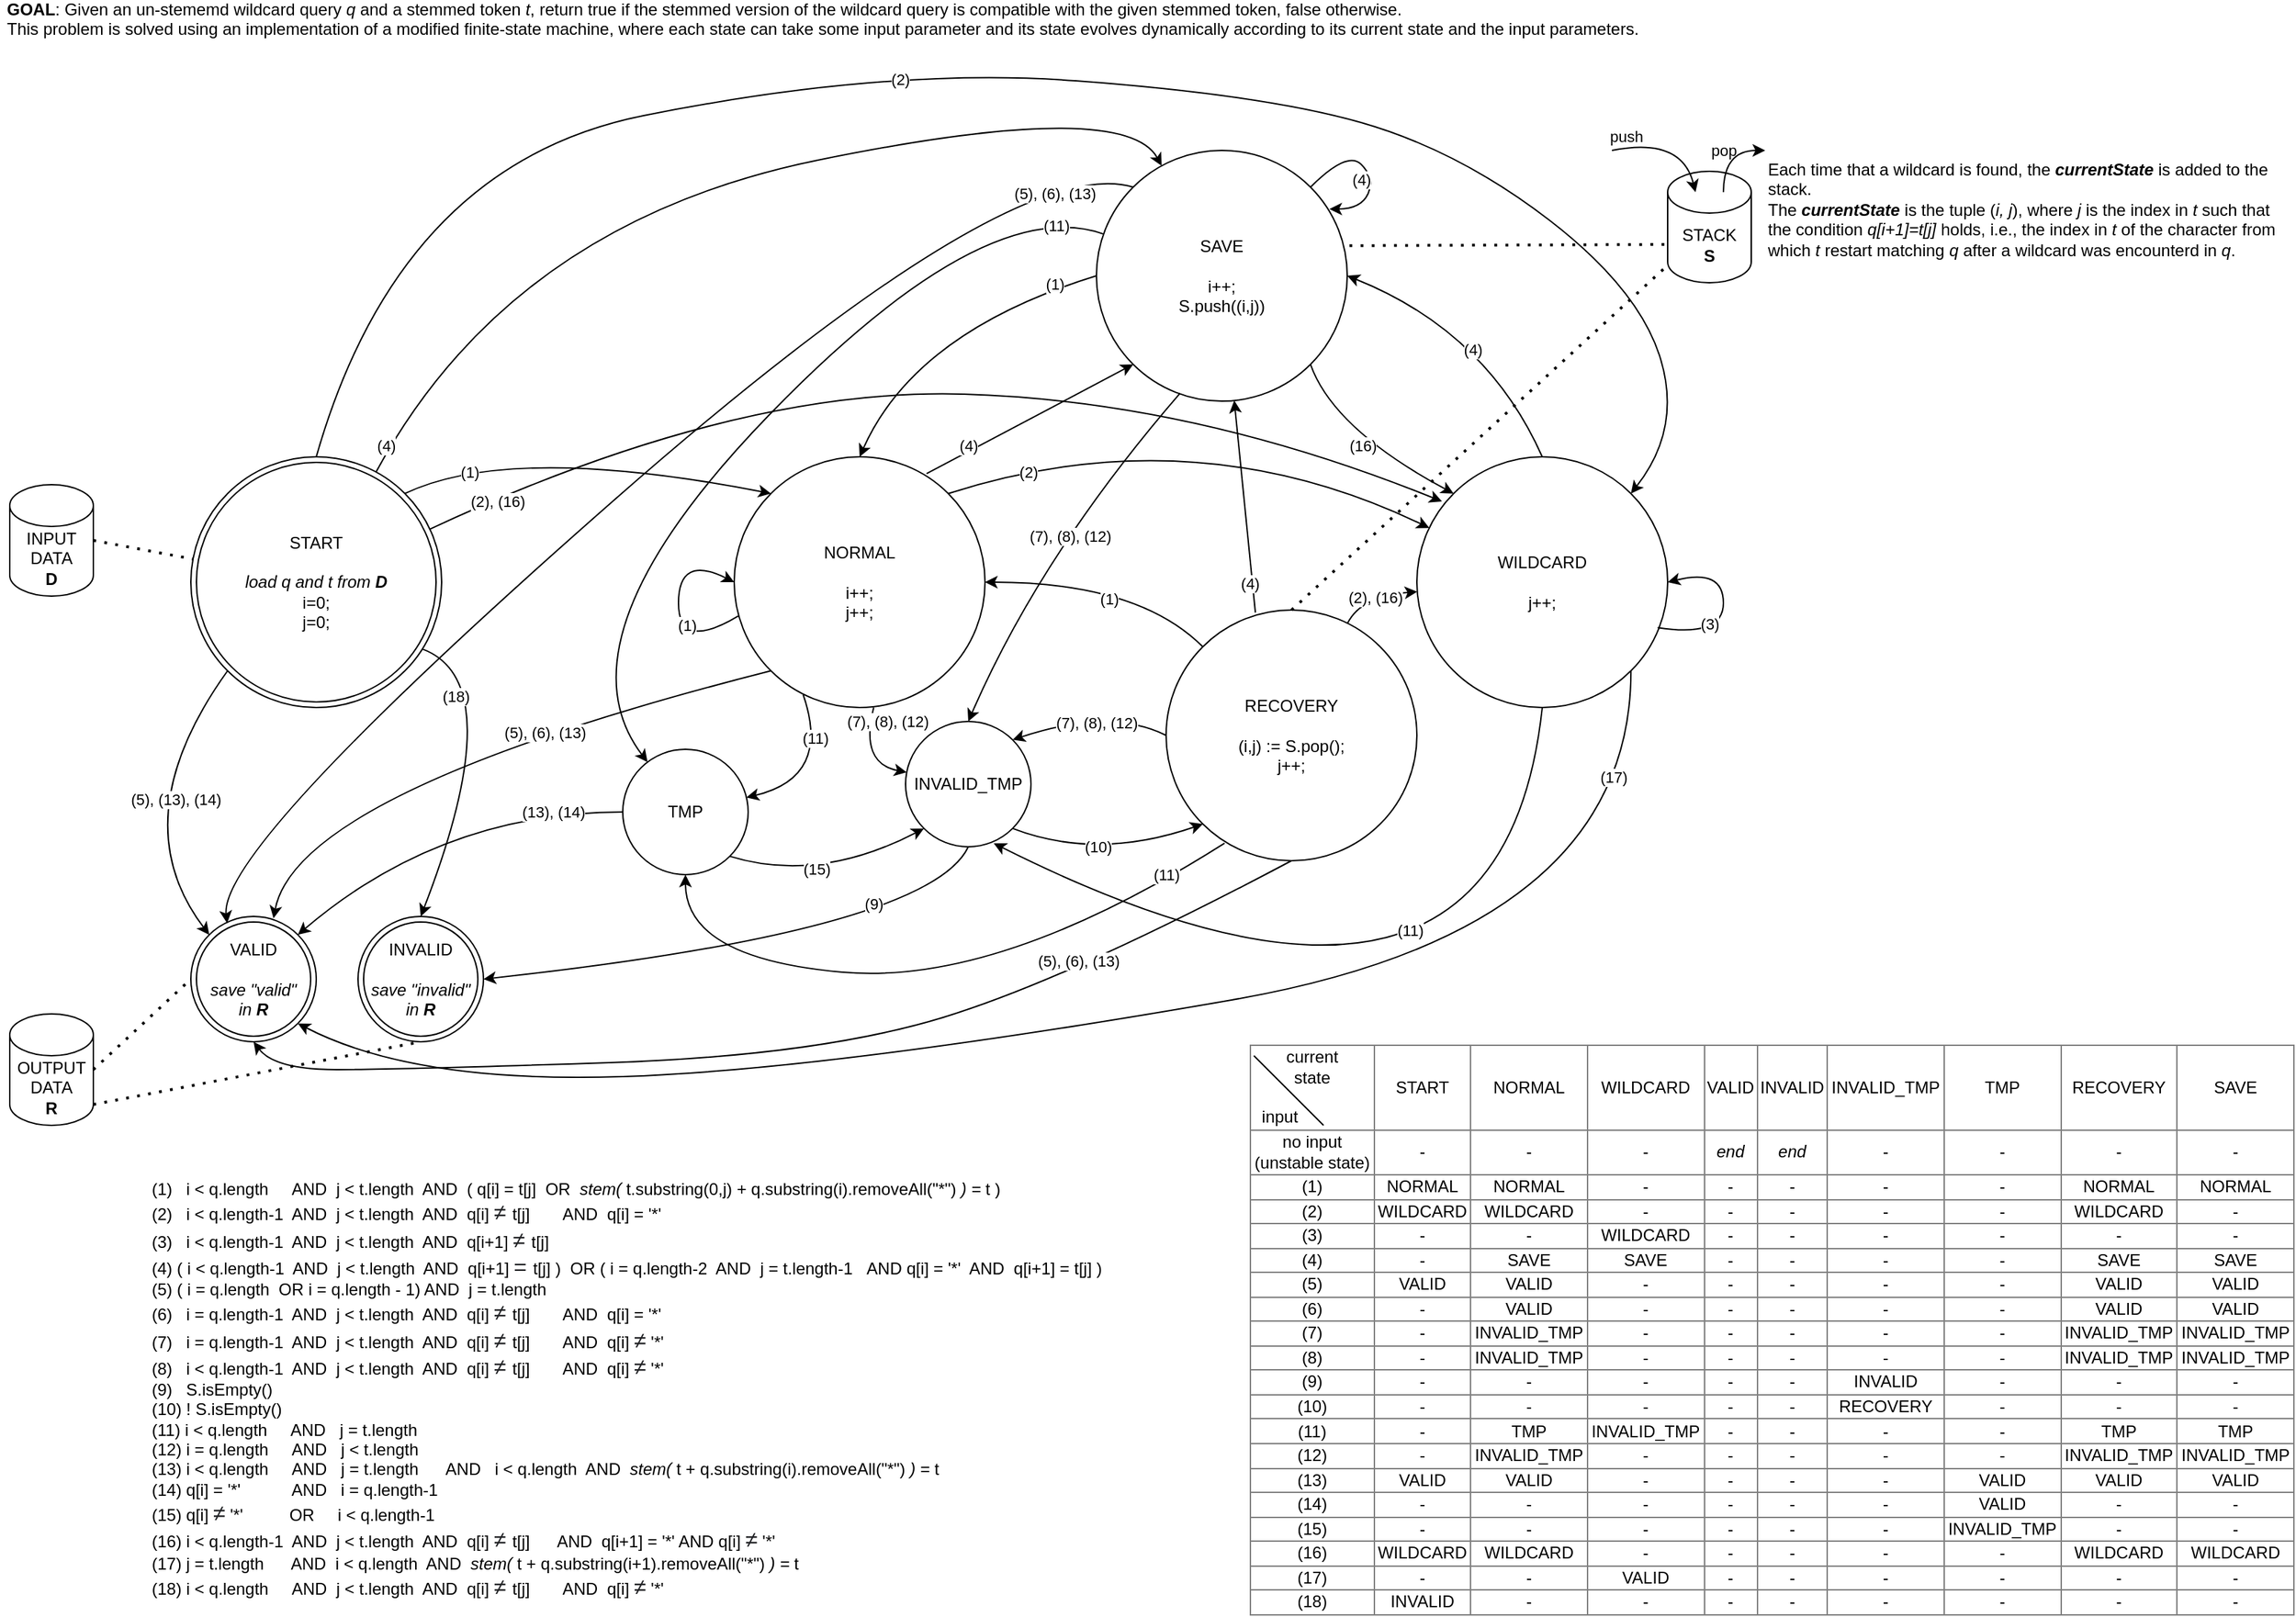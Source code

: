 <mxfile version="16.4.0" type="device"><diagram id="66Sm3epTP2mBcvqto1G-" name="Pagina-1"><mxGraphModel dx="2858" dy="1224" grid="1" gridSize="10" guides="1" tooltips="1" connect="1" arrows="1" fold="1" page="1" pageScale="1" pageWidth="827" pageHeight="1169" math="0" shadow="0"><root><mxCell id="0"/><mxCell id="1" parent="0"/><mxCell id="__Qo0w44yZxhQyakp7ph-2" value="NORMAL&lt;br&gt;&lt;br&gt;i++;&lt;br&gt;j++;" style="ellipse;whiteSpace=wrap;html=1;aspect=fixed;fillColor=none;" parent="1" vertex="1"><mxGeometry x="-300" y="328" width="180" height="180" as="geometry"/></mxCell><mxCell id="__Qo0w44yZxhQyakp7ph-3" value="" style="curved=1;endArrow=classic;html=1;rounded=0;exitX=0.016;exitY=0.635;exitDx=0;exitDy=0;entryX=0;entryY=0.5;entryDx=0;entryDy=0;exitPerimeter=0;" parent="1" source="__Qo0w44yZxhQyakp7ph-2" target="__Qo0w44yZxhQyakp7ph-2" edge="1"><mxGeometry width="50" height="50" relative="1" as="geometry"><mxPoint x="-250" y="598" as="sourcePoint"/><mxPoint x="-200" y="548" as="targetPoint"/><Array as="points"><mxPoint x="-340" y="468"/><mxPoint x="-340" y="398"/></Array></mxGeometry></mxCell><mxCell id="__Qo0w44yZxhQyakp7ph-5" value="(1)" style="edgeLabel;html=1;align=center;verticalAlign=middle;resizable=0;points=[];" parent="__Qo0w44yZxhQyakp7ph-3" vertex="1" connectable="0"><mxGeometry x="-0.24" y="-6" relative="1" as="geometry"><mxPoint y="-7" as="offset"/></mxGeometry></mxCell><mxCell id="__Qo0w44yZxhQyakp7ph-4" value="(1)&amp;nbsp; &amp;nbsp;i &amp;lt; q.length&amp;nbsp; &amp;nbsp; &amp;nbsp;AND&amp;nbsp; j &amp;lt; t.length&amp;nbsp; AND&amp;nbsp; ( q[i] = t[j]&amp;nbsp; OR&amp;nbsp; &lt;i&gt;stem(&amp;nbsp;&lt;/i&gt;t.substring(0,j) + q.substring(i).removeAll(&quot;*&quot;)&amp;nbsp;&lt;i&gt;) =&amp;nbsp;&lt;/i&gt;t )&lt;br&gt;(2)&amp;nbsp; &amp;nbsp;i &amp;lt; q.length-1&amp;nbsp; AND&amp;nbsp; j &amp;lt; t.length&amp;nbsp; AND&amp;nbsp; q[i]&amp;nbsp;&lt;span style=&quot;color: rgb(32 , 33 , 36) ; font-family: &amp;#34;arial&amp;#34; , sans-serif ; font-size: 16px ; background-color: rgb(255 , 255 , 255)&quot;&gt;≠&amp;nbsp;&lt;/span&gt;t[j]&amp;nbsp; &amp;nbsp; &amp;nbsp; &amp;nbsp;AND&amp;nbsp; q[i] = '*'&lt;br&gt;(3)&amp;nbsp; &amp;nbsp;i &amp;lt; q.length-1&amp;nbsp; AND&amp;nbsp;&amp;nbsp;j &amp;lt; t.length&amp;nbsp; AND&amp;nbsp; q[i+1]&amp;nbsp;&lt;span style=&quot;color: rgb(32 , 33 , 36) ; font-family: &amp;#34;arial&amp;#34; , sans-serif ; font-size: 16px ; background-color: rgb(255 , 255 , 255)&quot;&gt;≠&amp;nbsp;&lt;/span&gt;t[j]&lt;br&gt;(4) ( i &amp;lt; q.length-1&amp;nbsp; AND&amp;nbsp;&amp;nbsp;j &amp;lt; t.length&amp;nbsp; AND&amp;nbsp; q[i+1]&amp;nbsp;&lt;span style=&quot;color: rgb(32 , 33 , 36) ; font-family: &amp;#34;arial&amp;#34; , sans-serif ; font-size: 16px ; background-color: rgb(255 , 255 , 255)&quot;&gt;=&amp;nbsp;&lt;/span&gt;t[j] )&amp;nbsp; OR ( i = q.length-2&amp;nbsp; AND&amp;nbsp; j = t.length-1&amp;nbsp; &amp;nbsp;AND q[i] = '*'&amp;nbsp; AND&amp;nbsp; q[i+1] = t[j] )&lt;br&gt;(5) ( i = q.length&amp;nbsp; OR i = q.length - 1) AND&amp;nbsp; j = t.length&lt;br&gt;(6)&amp;nbsp; &amp;nbsp;i = q.length-1&amp;nbsp; AND&amp;nbsp; j &amp;lt; t.length&amp;nbsp; AND&amp;nbsp;&amp;nbsp;q[i]&amp;nbsp;&lt;span style=&quot;color: rgb(32 , 33 , 36) ; font-family: &amp;#34;arial&amp;#34; , sans-serif ; font-size: 16px ; background-color: rgb(255 , 255 , 255)&quot;&gt;≠&amp;nbsp;&lt;/span&gt;t[j]&amp;nbsp; &amp;nbsp; &amp;nbsp; &amp;nbsp;AND&amp;nbsp; q[i] = '*'&lt;br&gt;(7)&amp;nbsp; &amp;nbsp;i = q.length-1&amp;nbsp; AND&amp;nbsp; j &amp;lt; t.length&amp;nbsp; AND&amp;nbsp;&amp;nbsp;q[i]&amp;nbsp;&lt;span style=&quot;color: rgb(32 , 33 , 36) ; font-family: &amp;#34;arial&amp;#34; , sans-serif ; font-size: 16px ; background-color: rgb(255 , 255 , 255)&quot;&gt;≠&amp;nbsp;&lt;/span&gt;t[j]&amp;nbsp; &amp;nbsp; &amp;nbsp; &amp;nbsp;AND&amp;nbsp; q[i]&amp;nbsp;&lt;span style=&quot;color: rgb(32 , 33 , 36) ; font-family: &amp;#34;arial&amp;#34; , sans-serif ; font-size: 16px ; background-color: rgb(255 , 255 , 255)&quot;&gt;≠&lt;/span&gt;&amp;nbsp;'*'&lt;br&gt;(8)&amp;nbsp; &amp;nbsp;i &amp;lt; q.length-1&amp;nbsp; AND&amp;nbsp; j &amp;lt; t.length&amp;nbsp; AND&amp;nbsp; q[i]&amp;nbsp;&lt;span style=&quot;color: rgb(32 , 33 , 36) ; font-family: &amp;#34;arial&amp;#34; , sans-serif ; font-size: 16px ; background-color: rgb(255 , 255 , 255)&quot;&gt;≠&amp;nbsp;&lt;/span&gt;t[j]&amp;nbsp; &amp;nbsp; &amp;nbsp; &amp;nbsp;AND&amp;nbsp; q[i]&amp;nbsp;&lt;span style=&quot;color: rgb(32 , 33 , 36) ; font-family: &amp;#34;arial&amp;#34; , sans-serif ; font-size: 16px ; background-color: rgb(255 , 255 , 255)&quot;&gt;≠&lt;/span&gt;&amp;nbsp;'*'&lt;br&gt;(9)&amp;nbsp; &amp;nbsp;S.isEmpty()&lt;br&gt;(10) ! S.isEmpty()&lt;br&gt;(11) i &amp;lt; q.length&amp;nbsp; &amp;nbsp; &amp;nbsp;AND&amp;nbsp; &amp;nbsp;j = t.length&lt;br&gt;(12) i = q.length&amp;nbsp; &amp;nbsp; &amp;nbsp;AND&amp;nbsp; &amp;nbsp;j &amp;lt; t.length&lt;br&gt;(13) i &amp;lt; q.length&amp;nbsp; &amp;nbsp; &amp;nbsp;AND&amp;nbsp; &amp;nbsp;j = t.length&amp;nbsp; &amp;nbsp; &amp;nbsp; AND&amp;nbsp; &amp;nbsp;i &amp;lt; q.length&amp;nbsp; AND&amp;nbsp;&amp;nbsp;&lt;i&gt;stem( &lt;/i&gt;t + q.substring(i).removeAll(&quot;*&quot;)&amp;nbsp;&lt;i&gt;) = &lt;/i&gt;t&lt;br&gt;(14) q[i] = '*'&amp;nbsp; &amp;nbsp; &amp;nbsp; &amp;nbsp; &amp;nbsp; &amp;nbsp;AND&amp;nbsp; &amp;nbsp;i = q.length-1&lt;br&gt;(15) q[i]&amp;nbsp;&lt;span style=&quot;color: rgb(32 , 33 , 36) ; font-family: &amp;#34;arial&amp;#34; , sans-serif ; font-size: 16px ; background-color: rgb(255 , 255 , 255)&quot;&gt;≠&lt;/span&gt;&amp;nbsp;'*'&amp;nbsp; &amp;nbsp; &amp;nbsp; &amp;nbsp; &amp;nbsp; OR&amp;nbsp; &amp;nbsp; &amp;nbsp;i &amp;lt; q.length-1&lt;br&gt;(16) i &amp;lt; q.length-1&amp;nbsp; AND&amp;nbsp; j &amp;lt; t.length&amp;nbsp; AND&amp;nbsp; q[i]&amp;nbsp;&lt;span style=&quot;color: rgb(32 , 33 , 36) ; font-family: &amp;#34;arial&amp;#34; , sans-serif ; font-size: 16px ; background-color: rgb(255 , 255 , 255)&quot;&gt;≠&amp;nbsp;&lt;/span&gt;t[j]&amp;nbsp; &amp;nbsp; &amp;nbsp; AND&amp;nbsp; q[i+1] = '*' AND q[i]&amp;nbsp;&lt;span style=&quot;color: rgb(32 , 33 , 36) ; font-family: &amp;#34;arial&amp;#34; , sans-serif ; font-size: 16px ; background-color: rgb(255 , 255 , 255)&quot;&gt;≠&lt;/span&gt;&amp;nbsp;'*'&lt;br&gt;(17) j = t.length&amp;nbsp; &amp;nbsp; &amp;nbsp; AND&amp;nbsp; i &amp;lt; q.length&amp;nbsp; AND&amp;nbsp;&amp;nbsp;&lt;i&gt;stem(&amp;nbsp;&lt;/i&gt;t + q.substring(i+1).removeAll(&quot;*&quot;)&amp;nbsp;&lt;i&gt;) =&amp;nbsp;&lt;/i&gt;t&lt;br&gt;(18) i &amp;lt; q.length&amp;nbsp; &amp;nbsp; &amp;nbsp;AND&amp;nbsp; j &amp;lt; t.length&amp;nbsp; AND&amp;nbsp; q[i]&amp;nbsp;&lt;span style=&quot;color: rgb(32 , 33 , 36) ; font-family: &amp;#34;arial&amp;#34; , sans-serif ; font-size: 16px ; background-color: rgb(255 , 255 , 255)&quot;&gt;≠&amp;nbsp;&lt;/span&gt;t[j]&amp;nbsp; &amp;nbsp; &amp;nbsp; &amp;nbsp;AND&amp;nbsp; q[i]&amp;nbsp;&lt;span style=&quot;color: rgb(32 , 33 , 36) ; font-family: &amp;#34;arial&amp;#34; , sans-serif ; font-size: 16px ; background-color: rgb(255 , 255 , 255)&quot;&gt;≠&lt;/span&gt;&amp;nbsp;'*'" style="text;html=1;strokeColor=none;fillColor=none;align=left;verticalAlign=top;whiteSpace=wrap;rounded=0;" parent="1" vertex="1"><mxGeometry x="-720" y="840" width="740" height="310" as="geometry"/></mxCell><mxCell id="__Qo0w44yZxhQyakp7ph-6" value="WILDCARD&lt;br&gt;&lt;br&gt;j++;" style="ellipse;whiteSpace=wrap;html=1;aspect=fixed;fillColor=none;" parent="1" vertex="1"><mxGeometry x="190" y="328" width="180" height="180" as="geometry"/></mxCell><mxCell id="__Qo0w44yZxhQyakp7ph-7" value="" style="curved=1;endArrow=classic;html=1;rounded=0;exitX=1;exitY=0;exitDx=0;exitDy=0;" parent="1" source="__Qo0w44yZxhQyakp7ph-2" target="__Qo0w44yZxhQyakp7ph-6" edge="1"><mxGeometry width="50" height="50" relative="1" as="geometry"><mxPoint x="-60" y="458" as="sourcePoint"/><mxPoint x="-10" y="408" as="targetPoint"/><Array as="points"><mxPoint x="30" y="298"/></Array></mxGeometry></mxCell><mxCell id="__Qo0w44yZxhQyakp7ph-10" value="(2)" style="edgeLabel;html=1;align=center;verticalAlign=middle;resizable=0;points=[];" parent="__Qo0w44yZxhQyakp7ph-7" vertex="1" connectable="0"><mxGeometry x="-0.093" y="-22" relative="1" as="geometry"><mxPoint x="-111" y="15" as="offset"/></mxGeometry></mxCell><mxCell id="__Qo0w44yZxhQyakp7ph-8" value="" style="curved=1;endArrow=classic;html=1;rounded=0;exitX=0.96;exitY=0.681;exitDx=0;exitDy=0;entryX=0;entryY=0.5;entryDx=0;entryDy=0;exitPerimeter=0;" parent="1" source="__Qo0w44yZxhQyakp7ph-6" edge="1"><mxGeometry width="50" height="50" relative="1" as="geometry"><mxPoint x="372.88" y="442.3" as="sourcePoint"/><mxPoint x="370.0" y="418" as="targetPoint"/><Array as="points"><mxPoint x="410" y="458"/><mxPoint x="410" y="408"/></Array></mxGeometry></mxCell><mxCell id="__Qo0w44yZxhQyakp7ph-9" value="(3)" style="edgeLabel;html=1;align=center;verticalAlign=middle;resizable=0;points=[];" parent="__Qo0w44yZxhQyakp7ph-8" vertex="1" connectable="0"><mxGeometry x="-0.24" y="-6" relative="1" as="geometry"><mxPoint x="-16" y="-5" as="offset"/></mxGeometry></mxCell><mxCell id="__Qo0w44yZxhQyakp7ph-11" value="&lt;div&gt;&lt;b&gt;GOAL&lt;/b&gt;: Given an un-stememd wildcard query &lt;i&gt;q&lt;/i&gt; and a stemmed token &lt;i&gt;t&lt;/i&gt;,&lt;span&gt;&amp;nbsp;return true if the stemmed version of the wildcard query is&amp;nbsp;&lt;/span&gt;&lt;span&gt;compatible with the given stemmed token, false otherwise.&lt;/span&gt;&lt;/div&gt;&lt;div&gt;&lt;span&gt;This problem is solved using an implementation of a modified&lt;/span&gt;&lt;span&gt;&amp;nbsp;finite-state machine, where each state can take some input&lt;/span&gt;&lt;span&gt;&amp;nbsp;parameter and its state evolves dynamically according to&lt;/span&gt;&lt;span&gt;&amp;nbsp;its current state and the input parameters.&lt;/span&gt;&lt;/div&gt;" style="text;html=1;strokeColor=none;fillColor=none;spacing=5;spacingTop=-20;whiteSpace=wrap;overflow=hidden;rounded=0;align=left;" parent="1" vertex="1"><mxGeometry x="-827" y="10" width="1587" height="120" as="geometry"/></mxCell><mxCell id="__Qo0w44yZxhQyakp7ph-12" value="" style="curved=1;endArrow=classic;html=1;rounded=0;exitX=0.5;exitY=0;exitDx=0;exitDy=0;entryX=1;entryY=0.5;entryDx=0;entryDy=0;" parent="1" source="__Qo0w44yZxhQyakp7ph-6" target="__Qo0w44yZxhQyakp7ph-16" edge="1"><mxGeometry width="50" height="50" relative="1" as="geometry"><mxPoint x="343.64" y="468.0" as="sourcePoint"/><mxPoint x="280" y="564.36" as="targetPoint"/><Array as="points"><mxPoint x="240" y="238"/></Array></mxGeometry></mxCell><mxCell id="__Qo0w44yZxhQyakp7ph-13" value="(4)" style="edgeLabel;html=1;align=center;verticalAlign=middle;resizable=0;points=[];" parent="__Qo0w44yZxhQyakp7ph-12" vertex="1" connectable="0"><mxGeometry x="-0.093" y="-22" relative="1" as="geometry"><mxPoint x="-32" y="17" as="offset"/></mxGeometry></mxCell><mxCell id="__Qo0w44yZxhQyakp7ph-16" value="SAVE&lt;br&gt;&lt;br&gt;i++;&lt;br&gt;S.push((i,j))" style="ellipse;whiteSpace=wrap;html=1;aspect=fixed;fillColor=none;" parent="1" vertex="1"><mxGeometry x="-40" y="108" width="180" height="180" as="geometry"/></mxCell><mxCell id="__Qo0w44yZxhQyakp7ph-18" value="" style="curved=1;endArrow=classic;html=1;rounded=0;exitX=0;exitY=0.5;exitDx=0;exitDy=0;entryX=0.5;entryY=0;entryDx=0;entryDy=0;" parent="1" source="__Qo0w44yZxhQyakp7ph-16" target="__Qo0w44yZxhQyakp7ph-2" edge="1"><mxGeometry width="50" height="50" relative="1" as="geometry"><mxPoint x="353.64" y="491.64" as="sourcePoint"/><mxPoint x="353.64" y="614.36" as="targetPoint"/><Array as="points"><mxPoint x="-170" y="238"/></Array></mxGeometry></mxCell><mxCell id="oOPfeq_3tYy-p722Qf_V-6" value="(1)" style="edgeLabel;html=1;align=center;verticalAlign=middle;resizable=0;points=[];" parent="__Qo0w44yZxhQyakp7ph-18" vertex="1" connectable="0"><mxGeometry x="-0.281" y="9" relative="1" as="geometry"><mxPoint x="48" y="-28" as="offset"/></mxGeometry></mxCell><mxCell id="__Qo0w44yZxhQyakp7ph-20" value="START&lt;br&gt;&lt;br&gt;&lt;i&gt;load q and t from &lt;b&gt;D&lt;/b&gt;&lt;/i&gt;&lt;br&gt;i=0;&lt;br&gt;j=0;" style="ellipse;shape=doubleEllipse;whiteSpace=wrap;html=1;aspect=fixed;fillColor=none;" parent="1" vertex="1"><mxGeometry x="-690" y="328" width="180" height="180" as="geometry"/></mxCell><mxCell id="__Qo0w44yZxhQyakp7ph-21" value="" style="curved=1;endArrow=classic;html=1;rounded=0;exitX=1;exitY=0;exitDx=0;exitDy=0;entryX=0;entryY=0;entryDx=0;entryDy=0;" parent="1" source="__Qo0w44yZxhQyakp7ph-20" target="__Qo0w44yZxhQyakp7ph-2" edge="1"><mxGeometry width="50" height="50" relative="1" as="geometry"><mxPoint x="-460" y="368" as="sourcePoint"/><mxPoint x="-410" y="318" as="targetPoint"/><Array as="points"><mxPoint x="-460" y="318"/></Array></mxGeometry></mxCell><mxCell id="zODem1AToH_HP48dEV0D-1" value="(1)" style="edgeLabel;html=1;align=center;verticalAlign=middle;resizable=0;points=[];" parent="__Qo0w44yZxhQyakp7ph-21" vertex="1" connectable="0"><mxGeometry x="-0.017" y="-13" relative="1" as="geometry"><mxPoint x="-77" y="-2" as="offset"/></mxGeometry></mxCell><mxCell id="__Qo0w44yZxhQyakp7ph-22" value="VALID&lt;br&gt;&lt;br&gt;&lt;i&gt;save &quot;valid&quot;&lt;br&gt;in &lt;b&gt;R&lt;/b&gt;&lt;/i&gt;" style="ellipse;shape=doubleEllipse;whiteSpace=wrap;html=1;aspect=fixed;fillColor=none;" parent="1" vertex="1"><mxGeometry x="-690" y="658" width="90" height="90" as="geometry"/></mxCell><mxCell id="__Qo0w44yZxhQyakp7ph-26" value="" style="group" parent="1" vertex="1" connectable="0"><mxGeometry x="-613.5" y="525.995" width="177" height="42.005" as="geometry"/></mxCell><mxCell id="__Qo0w44yZxhQyakp7ph-23" value="" style="curved=1;endArrow=classic;html=1;rounded=0;exitX=0;exitY=1;exitDx=0;exitDy=0;entryX=0.659;entryY=0.015;entryDx=0;entryDy=0;entryPerimeter=0;" parent="__Qo0w44yZxhQyakp7ph-26" source="__Qo0w44yZxhQyakp7ph-2" target="__Qo0w44yZxhQyakp7ph-22" edge="1"><mxGeometry width="50" height="50" relative="1" as="geometry"><mxPoint x="240" y="112.005" as="sourcePoint"/><mxPoint x="290" y="62.005" as="targetPoint"/><Array as="points"><mxPoint y="42.005"/></Array></mxGeometry></mxCell><mxCell id="__Qo0w44yZxhQyakp7ph-25" value="(5), (6), (13)" style="edgeLabel;html=1;align=center;verticalAlign=middle;resizable=0;points=[];" parent="__Qo0w44yZxhQyakp7ph-26" vertex="1" connectable="0"><mxGeometry x="240" y="-238" as="geometry"><mxPoint x="-63" y="238" as="offset"/></mxGeometry></mxCell><mxCell id="__Qo0w44yZxhQyakp7ph-27" value="INVALID&lt;br&gt;&lt;br&gt;&lt;i&gt;save &quot;invalid&quot;&lt;br&gt;in&amp;nbsp;&lt;b&gt;R&lt;/b&gt;&lt;/i&gt;" style="ellipse;shape=doubleEllipse;whiteSpace=wrap;html=1;aspect=fixed;fillColor=none;" parent="1" vertex="1"><mxGeometry x="-570" y="658" width="90" height="90" as="geometry"/></mxCell><mxCell id="__Qo0w44yZxhQyakp7ph-30" value="INVALID_TMP" style="ellipse;whiteSpace=wrap;html=1;aspect=fixed;fillColor=none;" parent="1" vertex="1"><mxGeometry x="-177" y="518" width="90" height="90" as="geometry"/></mxCell><mxCell id="__Qo0w44yZxhQyakp7ph-31" value="" style="curved=1;endArrow=classic;html=1;rounded=0;exitX=0.556;exitY=1.001;exitDx=0;exitDy=0;exitPerimeter=0;" parent="1" source="__Qo0w44yZxhQyakp7ph-2" target="__Qo0w44yZxhQyakp7ph-30" edge="1"><mxGeometry width="50" height="50" relative="1" as="geometry"><mxPoint x="-103.64" y="481.64" as="sourcePoint"/><mxPoint x="-200" y="668" as="targetPoint"/><Array as="points"><mxPoint x="-210" y="548"/></Array></mxGeometry></mxCell><mxCell id="__Qo0w44yZxhQyakp7ph-32" value="(7), (8), (12)" style="edgeLabel;html=1;align=center;verticalAlign=middle;resizable=0;points=[];" parent="__Qo0w44yZxhQyakp7ph-31" vertex="1" connectable="0"><mxGeometry x="-0.065" y="18" relative="1" as="geometry"><mxPoint x="1" y="-29" as="offset"/></mxGeometry></mxCell><mxCell id="__Qo0w44yZxhQyakp7ph-33" value="RECOVERY&lt;br&gt;&lt;br&gt;(i,j) := S.pop();&lt;br&gt;j++;" style="ellipse;whiteSpace=wrap;html=1;aspect=fixed;fillColor=none;" parent="1" vertex="1"><mxGeometry x="10" y="438" width="180" height="180" as="geometry"/></mxCell><mxCell id="__Qo0w44yZxhQyakp7ph-38" value="" style="group" parent="1" vertex="1" connectable="0"><mxGeometry x="370" y="98" width="440" height="120" as="geometry"/></mxCell><mxCell id="__Qo0w44yZxhQyakp7ph-17" value="" style="group" parent="__Qo0w44yZxhQyakp7ph-38" vertex="1" connectable="0"><mxGeometry y="10" width="440" height="110" as="geometry"/></mxCell><mxCell id="__Qo0w44yZxhQyakp7ph-37" value="" style="group" parent="__Qo0w44yZxhQyakp7ph-17" vertex="1" connectable="0"><mxGeometry width="440" height="110" as="geometry"/></mxCell><mxCell id="__Qo0w44yZxhQyakp7ph-14" value="STACK&lt;br&gt;&lt;b&gt;S&lt;/b&gt;" style="shape=cylinder3;whiteSpace=wrap;html=1;boundedLbl=1;backgroundOutline=1;size=15;fillColor=none;" parent="__Qo0w44yZxhQyakp7ph-37" vertex="1"><mxGeometry y="15" width="60" height="80" as="geometry"/></mxCell><mxCell id="__Qo0w44yZxhQyakp7ph-15" value="Each time that a wildcard is found,&amp;nbsp;the &lt;b&gt;&lt;i&gt;currentState &lt;/i&gt;&lt;/b&gt;is added to the stack.&lt;br&gt;The &lt;b style=&quot;font-style: italic&quot;&gt;currentState &lt;/b&gt;is the tuple (&lt;i&gt;i, j&lt;/i&gt;), where &lt;i&gt;j&lt;/i&gt; is the index in &lt;i&gt;t&lt;/i&gt;&amp;nbsp;such that the condition &lt;i&gt;q[i+1]=t[j] &lt;/i&gt;holds, i.e., the index in &lt;i&gt;t&lt;/i&gt;&amp;nbsp;of the character from which &lt;i&gt;t&lt;/i&gt;&amp;nbsp;restart matching &lt;i&gt;q&lt;/i&gt;&amp;nbsp;after a wildcard was encounterd in &lt;i&gt;q&lt;/i&gt;.&amp;nbsp;" style="text;html=1;strokeColor=none;fillColor=none;align=left;verticalAlign=top;whiteSpace=wrap;rounded=0;" parent="__Qo0w44yZxhQyakp7ph-37" vertex="1"><mxGeometry x="70" width="370" height="110" as="geometry"/></mxCell><mxCell id="__Qo0w44yZxhQyakp7ph-34" value="push" style="curved=1;endArrow=classic;html=1;rounded=0;labelBackgroundColor=none;" parent="__Qo0w44yZxhQyakp7ph-38" edge="1"><mxGeometry x="-0.745" y="8" width="50" height="50" relative="1" as="geometry"><mxPoint x="-40" y="10" as="sourcePoint"/><mxPoint x="20" y="40" as="targetPoint"/><Array as="points"><mxPoint x="10"/></Array><mxPoint as="offset"/></mxGeometry></mxCell><mxCell id="__Qo0w44yZxhQyakp7ph-35" value="pop" style="curved=1;endArrow=classic;html=1;rounded=0;exitX=0.667;exitY=0.188;exitDx=0;exitDy=0;exitPerimeter=0;labelBackgroundColor=none;" parent="__Qo0w44yZxhQyakp7ph-38" source="__Qo0w44yZxhQyakp7ph-14" edge="1"><mxGeometry x="0.001" width="50" height="50" relative="1" as="geometry"><mxPoint x="-30" y="20" as="sourcePoint"/><mxPoint x="70" y="10" as="targetPoint"/><Array as="points"><mxPoint x="40" y="10"/></Array><mxPoint as="offset"/></mxGeometry></mxCell><mxCell id="__Qo0w44yZxhQyakp7ph-40" value="" style="curved=1;endArrow=classic;html=1;rounded=0;exitX=1;exitY=1;exitDx=0;exitDy=0;entryX=0;entryY=1;entryDx=0;entryDy=0;" parent="1" source="__Qo0w44yZxhQyakp7ph-30" target="__Qo0w44yZxhQyakp7ph-33" edge="1"><mxGeometry width="50" height="50" relative="1" as="geometry"><mxPoint x="-136.36" y="491.64" as="sourcePoint"/><mxPoint x="-46.82" y="464.82" as="targetPoint"/><Array as="points"><mxPoint x="-40" y="618"/></Array></mxGeometry></mxCell><mxCell id="__Qo0w44yZxhQyakp7ph-41" value="(10)" style="edgeLabel;html=1;align=center;verticalAlign=middle;resizable=0;points=[];" parent="__Qo0w44yZxhQyakp7ph-40" vertex="1" connectable="0"><mxGeometry x="-0.065" y="18" relative="1" as="geometry"><mxPoint x="3" y="8" as="offset"/></mxGeometry></mxCell><mxCell id="__Qo0w44yZxhQyakp7ph-42" value="" style="curved=1;endArrow=classic;html=1;rounded=0;entryX=1;entryY=0.5;entryDx=0;entryDy=0;exitX=0.5;exitY=1;exitDx=0;exitDy=0;" parent="1" source="__Qo0w44yZxhQyakp7ph-30" target="__Qo0w44yZxhQyakp7ph-27" edge="1"><mxGeometry width="50" height="50" relative="1" as="geometry"><mxPoint x="-170" y="618" as="sourcePoint"/><mxPoint x="-46.82" y="464.82" as="targetPoint"/><Array as="points"><mxPoint x="-160" y="668"/></Array></mxGeometry></mxCell><mxCell id="__Qo0w44yZxhQyakp7ph-43" value="(9)" style="edgeLabel;html=1;align=center;verticalAlign=middle;resizable=0;points=[];" parent="__Qo0w44yZxhQyakp7ph-42" vertex="1" connectable="0"><mxGeometry x="-0.065" y="18" relative="1" as="geometry"><mxPoint x="72" y="-50" as="offset"/></mxGeometry></mxCell><mxCell id="__Qo0w44yZxhQyakp7ph-44" value="" style="curved=1;endArrow=classic;html=1;rounded=0;exitX=0;exitY=0;exitDx=0;exitDy=0;entryX=1;entryY=0.5;entryDx=0;entryDy=0;" parent="1" source="__Qo0w44yZxhQyakp7ph-33" target="__Qo0w44yZxhQyakp7ph-2" edge="1"><mxGeometry width="50" height="50" relative="1" as="geometry"><mxPoint x="-526.36" y="364.36" as="sourcePoint"/><mxPoint x="-263.64" y="364.36" as="targetPoint"/><Array as="points"><mxPoint x="-10" y="418"/></Array></mxGeometry></mxCell><mxCell id="oOPfeq_3tYy-p722Qf_V-5" value="(1)" style="edgeLabel;html=1;align=center;verticalAlign=middle;resizable=0;points=[];" parent="__Qo0w44yZxhQyakp7ph-44" vertex="1" connectable="0"><mxGeometry x="-0.014" y="12" relative="1" as="geometry"><mxPoint as="offset"/></mxGeometry></mxCell><mxCell id="__Qo0w44yZxhQyakp7ph-45" value="" style="curved=1;endArrow=classic;html=1;rounded=0;exitX=0.5;exitY=1;exitDx=0;exitDy=0;entryX=0.703;entryY=0.972;entryDx=0;entryDy=0;entryPerimeter=0;" parent="1" source="__Qo0w44yZxhQyakp7ph-6" target="__Qo0w44yZxhQyakp7ph-30" edge="1"><mxGeometry width="50" height="50" relative="1" as="geometry"><mxPoint x="46.36" y="474.36" as="sourcePoint"/><mxPoint x="-110" y="428" as="targetPoint"/><Array as="points"><mxPoint x="250" y="788"/></Array></mxGeometry></mxCell><mxCell id="__Qo0w44yZxhQyakp7ph-46" value="(11)" style="edgeLabel;html=1;align=center;verticalAlign=middle;resizable=0;points=[];" parent="__Qo0w44yZxhQyakp7ph-45" vertex="1" connectable="0"><mxGeometry x="-0.455" y="-62" relative="1" as="geometry"><mxPoint x="-14" y="-20" as="offset"/></mxGeometry></mxCell><mxCell id="__Qo0w44yZxhQyakp7ph-47" value="TMP" style="ellipse;whiteSpace=wrap;html=1;aspect=fixed;fillColor=none;" parent="1" vertex="1"><mxGeometry x="-380" y="538" width="90" height="90" as="geometry"/></mxCell><mxCell id="__Qo0w44yZxhQyakp7ph-48" value="" style="curved=1;endArrow=classic;html=1;rounded=0;exitX=0.275;exitY=0.949;exitDx=0;exitDy=0;exitPerimeter=0;" parent="1" source="__Qo0w44yZxhQyakp7ph-2" target="__Qo0w44yZxhQyakp7ph-47" edge="1"><mxGeometry width="50" height="50" relative="1" as="geometry"><mxPoint x="-136.36" y="491.64" as="sourcePoint"/><mxPoint x="-100.335" y="533.559" as="targetPoint"/><Array as="points"><mxPoint x="-230" y="558"/></Array></mxGeometry></mxCell><mxCell id="__Qo0w44yZxhQyakp7ph-49" value="(11)" style="edgeLabel;html=1;align=center;verticalAlign=middle;resizable=0;points=[];" parent="__Qo0w44yZxhQyakp7ph-48" vertex="1" connectable="0"><mxGeometry x="-0.065" y="18" relative="1" as="geometry"><mxPoint x="-28" y="-18" as="offset"/></mxGeometry></mxCell><mxCell id="__Qo0w44yZxhQyakp7ph-50" value="" style="curved=1;endArrow=classic;html=1;rounded=0;exitX=0;exitY=0.5;exitDx=0;exitDy=0;entryX=1;entryY=0;entryDx=0;entryDy=0;" parent="1" source="__Qo0w44yZxhQyakp7ph-47" target="__Qo0w44yZxhQyakp7ph-22" edge="1"><mxGeometry width="50" height="50" relative="1" as="geometry"><mxPoint x="-200.0" y="518" as="sourcePoint"/><mxPoint x="-281.167" y="582.817" as="targetPoint"/><Array as="points"><mxPoint x="-510" y="583"/></Array></mxGeometry></mxCell><mxCell id="__Qo0w44yZxhQyakp7ph-51" value="(13), (14)" style="edgeLabel;html=1;align=center;verticalAlign=middle;resizable=0;points=[];" parent="__Qo0w44yZxhQyakp7ph-50" vertex="1" connectable="0"><mxGeometry x="-0.065" y="18" relative="1" as="geometry"><mxPoint x="74" y="-18" as="offset"/></mxGeometry></mxCell><mxCell id="__Qo0w44yZxhQyakp7ph-52" value="" style="curved=1;endArrow=classic;html=1;rounded=0;exitX=1;exitY=1;exitDx=0;exitDy=0;entryX=0;entryY=1;entryDx=0;entryDy=0;" parent="1" source="__Qo0w44yZxhQyakp7ph-47" target="__Qo0w44yZxhQyakp7ph-30" edge="1"><mxGeometry width="50" height="50" relative="1" as="geometry"><mxPoint x="-300.0" y="611.18" as="sourcePoint"/><mxPoint x="-163.46" y="608.0" as="targetPoint"/><Array as="points"><mxPoint x="-239.82" y="634.36"/></Array></mxGeometry></mxCell><mxCell id="__Qo0w44yZxhQyakp7ph-53" value="(15)" style="edgeLabel;html=1;align=center;verticalAlign=middle;resizable=0;points=[];" parent="__Qo0w44yZxhQyakp7ph-52" vertex="1" connectable="0"><mxGeometry x="-0.065" y="18" relative="1" as="geometry"><mxPoint x="3" y="8" as="offset"/></mxGeometry></mxCell><mxCell id="__Qo0w44yZxhQyakp7ph-57" value="INPUT&lt;br&gt;DATA&lt;br&gt;&lt;b&gt;D&lt;/b&gt;" style="shape=cylinder3;whiteSpace=wrap;html=1;boundedLbl=1;backgroundOutline=1;size=15;fillColor=none;" parent="1" vertex="1"><mxGeometry x="-820" y="348" width="60" height="80" as="geometry"/></mxCell><mxCell id="__Qo0w44yZxhQyakp7ph-58" value="" style="endArrow=none;dashed=1;html=1;dashPattern=1 3;strokeWidth=2;rounded=0;labelBackgroundColor=none;entryX=0;entryY=0;entryDx=0;entryDy=52.5;entryPerimeter=0;exitX=1.009;exitY=0.38;exitDx=0;exitDy=0;exitPerimeter=0;" parent="1" source="__Qo0w44yZxhQyakp7ph-16" target="__Qo0w44yZxhQyakp7ph-14" edge="1"><mxGeometry width="50" height="50" relative="1" as="geometry"><mxPoint x="130" y="178" as="sourcePoint"/><mxPoint x="180" y="128" as="targetPoint"/></mxGeometry></mxCell><mxCell id="__Qo0w44yZxhQyakp7ph-59" value="" style="endArrow=none;dashed=1;html=1;dashPattern=1 3;strokeWidth=2;rounded=0;labelBackgroundColor=none;exitX=0.5;exitY=0;exitDx=0;exitDy=0;" parent="1" source="__Qo0w44yZxhQyakp7ph-33" target="__Qo0w44yZxhQyakp7ph-14" edge="1"><mxGeometry width="50" height="50" relative="1" as="geometry"><mxPoint x="151.62" y="186.4" as="sourcePoint"/><mxPoint x="180" y="165.5" as="targetPoint"/></mxGeometry></mxCell><mxCell id="__Qo0w44yZxhQyakp7ph-60" value="" style="endArrow=none;dashed=1;html=1;dashPattern=1 3;strokeWidth=2;rounded=0;labelBackgroundColor=none;exitX=1;exitY=0.5;exitDx=0;exitDy=0;exitPerimeter=0;" parent="1" source="__Qo0w44yZxhQyakp7ph-57" target="__Qo0w44yZxhQyakp7ph-20" edge="1"><mxGeometry width="50" height="50" relative="1" as="geometry"><mxPoint x="-610" y="363" as="sourcePoint"/><mxPoint x="-523.559" y="108" as="targetPoint"/></mxGeometry></mxCell><mxCell id="__Qo0w44yZxhQyakp7ph-63" value="OUTPUT DATA&lt;br&gt;&lt;b&gt;R&lt;/b&gt;" style="shape=cylinder3;whiteSpace=wrap;html=1;boundedLbl=1;backgroundOutline=1;size=15;fillColor=none;" parent="1" vertex="1"><mxGeometry x="-820" y="728" width="60" height="80" as="geometry"/></mxCell><mxCell id="__Qo0w44yZxhQyakp7ph-64" value="" style="endArrow=none;dashed=1;html=1;dashPattern=1 3;strokeWidth=2;rounded=0;labelBackgroundColor=none;entryX=0;entryY=0.5;entryDx=0;entryDy=0;exitX=1;exitY=0.5;exitDx=0;exitDy=0;exitPerimeter=0;" parent="1" source="__Qo0w44yZxhQyakp7ph-63" target="__Qo0w44yZxhQyakp7ph-22" edge="1"><mxGeometry width="50" height="50" relative="1" as="geometry"><mxPoint x="-760" y="758" as="sourcePoint"/><mxPoint x="-710" y="708" as="targetPoint"/></mxGeometry></mxCell><mxCell id="__Qo0w44yZxhQyakp7ph-65" value="" style="endArrow=none;dashed=1;html=1;dashPattern=1 3;strokeWidth=2;rounded=0;labelBackgroundColor=none;entryX=0.5;entryY=1;entryDx=0;entryDy=0;exitX=1;exitY=1;exitDx=0;exitDy=-15;exitPerimeter=0;" parent="1" source="__Qo0w44yZxhQyakp7ph-63" target="__Qo0w44yZxhQyakp7ph-27" edge="1"><mxGeometry width="50" height="50" relative="1" as="geometry"><mxPoint x="-740" y="758" as="sourcePoint"/><mxPoint x="-680.0" y="713" as="targetPoint"/></mxGeometry></mxCell><mxCell id="zODem1AToH_HP48dEV0D-2" value="" style="curved=1;endArrow=classic;html=1;rounded=0;exitX=0.5;exitY=0;exitDx=0;exitDy=0;entryX=1;entryY=0;entryDx=0;entryDy=0;" parent="1" source="__Qo0w44yZxhQyakp7ph-20" target="__Qo0w44yZxhQyakp7ph-6" edge="1"><mxGeometry width="50" height="50" relative="1" as="geometry"><mxPoint x="-136.36" y="364.36" as="sourcePoint"/><mxPoint x="226.36" y="364.36" as="targetPoint"/><Array as="points"><mxPoint x="-540" y="118"/><mxPoint x="-190" y="48"/><mxPoint x="80" y="68"/><mxPoint x="220" y="108"/><mxPoint x="350" y="208"/><mxPoint x="380" y="308"/></Array></mxGeometry></mxCell><mxCell id="zODem1AToH_HP48dEV0D-3" value="(2)" style="edgeLabel;html=1;align=center;verticalAlign=middle;resizable=0;points=[];" parent="zODem1AToH_HP48dEV0D-2" vertex="1" connectable="0"><mxGeometry x="-0.093" y="-22" relative="1" as="geometry"><mxPoint x="-12" y="-15" as="offset"/></mxGeometry></mxCell><mxCell id="zODem1AToH_HP48dEV0D-4" value="" style="curved=1;endArrow=classic;html=1;rounded=0;exitX=0;exitY=1;exitDx=0;exitDy=0;entryX=0;entryY=0;entryDx=0;entryDy=0;" parent="1" source="__Qo0w44yZxhQyakp7ph-20" target="__Qo0w44yZxhQyakp7ph-22" edge="1"><mxGeometry width="50" height="50" relative="1" as="geometry"><mxPoint x="-526.36" y="364.36" as="sourcePoint"/><mxPoint x="-263.64" y="364.36" as="targetPoint"/><Array as="points"><mxPoint x="-740" y="588"/></Array></mxGeometry></mxCell><mxCell id="zODem1AToH_HP48dEV0D-5" value="(5), (13), (14)" style="edgeLabel;html=1;align=center;verticalAlign=middle;resizable=0;points=[];" parent="zODem1AToH_HP48dEV0D-4" vertex="1" connectable="0"><mxGeometry x="-0.017" y="-13" relative="1" as="geometry"><mxPoint x="40" y="6" as="offset"/></mxGeometry></mxCell><mxCell id="oOPfeq_3tYy-p722Qf_V-1" value="" style="curved=1;endArrow=classic;html=1;rounded=0;exitX=0.767;exitY=0.067;exitDx=0;exitDy=0;entryX=0;entryY=1;entryDx=0;entryDy=0;exitPerimeter=0;" parent="1" source="__Qo0w44yZxhQyakp7ph-2" target="__Qo0w44yZxhQyakp7ph-16" edge="1"><mxGeometry width="50" height="50" relative="1" as="geometry"><mxPoint x="-136.36" y="364.36" as="sourcePoint"/><mxPoint x="226.36" y="364.36" as="targetPoint"/><Array as="points"/></mxGeometry></mxCell><mxCell id="oOPfeq_3tYy-p722Qf_V-2" value="(4)" style="edgeLabel;html=1;align=center;verticalAlign=middle;resizable=0;points=[];" parent="oOPfeq_3tYy-p722Qf_V-1" vertex="1" connectable="0"><mxGeometry x="-0.093" y="-22" relative="1" as="geometry"><mxPoint x="-48" y="-4" as="offset"/></mxGeometry></mxCell><mxCell id="oOPfeq_3tYy-p722Qf_V-7" value="" style="curved=1;endArrow=classic;html=1;rounded=0;entryX=0.5;entryY=1;entryDx=0;entryDy=0;exitX=0.5;exitY=1;exitDx=0;exitDy=0;" parent="1" source="__Qo0w44yZxhQyakp7ph-33" target="__Qo0w44yZxhQyakp7ph-22" edge="1"><mxGeometry width="50" height="50" relative="1" as="geometry"><mxPoint x="-122" y="618" as="sourcePoint"/><mxPoint x="-470" y="713" as="targetPoint"/><Array as="points"><mxPoint x="-60" y="703"/><mxPoint x="-240" y="758"/><mxPoint x="-540" y="768"/><mxPoint x="-630" y="768"/></Array></mxGeometry></mxCell><mxCell id="oOPfeq_3tYy-p722Qf_V-8" value="(5), (6), (13)" style="edgeLabel;html=1;align=center;verticalAlign=middle;resizable=0;points=[];" parent="oOPfeq_3tYy-p722Qf_V-7" vertex="1" connectable="0"><mxGeometry x="-0.065" y="18" relative="1" as="geometry"><mxPoint x="179" y="-85" as="offset"/></mxGeometry></mxCell><mxCell id="oOPfeq_3tYy-p722Qf_V-9" value="" style="group" parent="1" vertex="1" connectable="0"><mxGeometry x="70" y="780" width="750" height="380" as="geometry"/></mxCell><mxCell id="__Qo0w44yZxhQyakp7ph-54" value="&lt;table border=&quot;1&quot; width=&quot;100%&quot; style=&quot;width: 100% ; height: 100% ; border-collapse: collapse&quot;&gt;&lt;tbody&gt;&lt;tr&gt;&lt;td&gt;&lt;span&gt;&#9;&lt;/span&gt;current&lt;br&gt;&lt;span&gt;&#9;&lt;/span&gt;state&lt;br&gt;&lt;br&gt;&lt;div style=&quot;text-align: left&quot;&gt;&lt;span&gt;&amp;nbsp; input&lt;/span&gt;&lt;/div&gt;&lt;/td&gt;&lt;td&gt;START&lt;/td&gt;&lt;td&gt;NORMAL&lt;/td&gt;&lt;td&gt;WILDCARD&lt;/td&gt;&lt;td&gt;VALID&lt;/td&gt;&lt;td&gt;INVALID&lt;/td&gt;&lt;td&gt;&lt;span&gt;INVALID_TMP&lt;/span&gt;&lt;br&gt;&lt;/td&gt;&lt;td&gt;TMP&lt;/td&gt;&lt;td&gt;&lt;span&gt;RECOVERY&lt;/span&gt;&lt;br&gt;&lt;/td&gt;&lt;td&gt;&lt;span&gt;SAVE&lt;/span&gt;&lt;br&gt;&lt;/td&gt;&lt;/tr&gt;&lt;tr&gt;&lt;td&gt;no input&lt;br&gt;(unstable state)&lt;/td&gt;&lt;td&gt;-&lt;br&gt;&lt;/td&gt;&lt;td&gt;-&lt;/td&gt;&lt;td&gt;-&lt;/td&gt;&lt;td&gt;&lt;i&gt;end&lt;/i&gt;&lt;/td&gt;&lt;td&gt;&lt;i&gt;end&lt;/i&gt;&lt;br&gt;&lt;/td&gt;&lt;td&gt;-&lt;/td&gt;&lt;td&gt;-&lt;/td&gt;&lt;td&gt;-&lt;/td&gt;&lt;td&gt;-&lt;/td&gt;&lt;/tr&gt;&lt;tr&gt;&lt;td&gt;(1)&lt;br&gt;&lt;/td&gt;&lt;td&gt;NORMAL&lt;/td&gt;&lt;td&gt;NORMAL&lt;/td&gt;&lt;td&gt;-&lt;/td&gt;&lt;td&gt;-&lt;/td&gt;&lt;td&gt;-&lt;/td&gt;&lt;td&gt;-&lt;/td&gt;&lt;td&gt;-&lt;/td&gt;&lt;td&gt;NORMAL&lt;/td&gt;&lt;td&gt;NORMAL&lt;/td&gt;&lt;/tr&gt;&lt;tr&gt;&lt;td&gt;(2)&lt;/td&gt;&lt;td&gt;WILDCARD&lt;br&gt;&lt;/td&gt;&lt;td&gt;WILDCARD&lt;br&gt;&lt;/td&gt;&lt;td&gt;-&lt;/td&gt;&lt;td&gt;-&lt;/td&gt;&lt;td&gt;-&lt;/td&gt;&lt;td&gt;-&lt;/td&gt;&lt;td&gt;-&lt;/td&gt;&lt;td&gt;WILDCARD&lt;br&gt;&lt;/td&gt;&lt;td&gt;-&lt;br&gt;&lt;/td&gt;&lt;/tr&gt;&lt;tr&gt;&lt;td&gt;(3)&lt;/td&gt;&lt;td&gt;-&lt;/td&gt;&lt;td&gt;-&lt;/td&gt;&lt;td&gt;WILDCARD&lt;/td&gt;&lt;td&gt;-&lt;/td&gt;&lt;td&gt;-&lt;/td&gt;&lt;td&gt;-&lt;/td&gt;&lt;td&gt;-&lt;/td&gt;&lt;td&gt;-&lt;/td&gt;&lt;td&gt;-&lt;/td&gt;&lt;/tr&gt;&lt;tr&gt;&lt;td&gt;(4)&lt;/td&gt;&lt;td&gt;-&lt;/td&gt;&lt;td&gt;SAVE&lt;/td&gt;&lt;td&gt;SAVE&lt;/td&gt;&lt;td&gt;-&lt;/td&gt;&lt;td&gt;-&lt;/td&gt;&lt;td&gt;-&lt;/td&gt;&lt;td&gt;-&lt;/td&gt;&lt;td&gt;SAVE&lt;/td&gt;&lt;td&gt;SAVE&lt;/td&gt;&lt;/tr&gt;&lt;tr&gt;&lt;td&gt;(5)&lt;/td&gt;&lt;td&gt;VALID&lt;br&gt;&lt;/td&gt;&lt;td&gt;VALID&lt;/td&gt;&lt;td&gt;-&lt;/td&gt;&lt;td&gt;-&lt;/td&gt;&lt;td&gt;-&lt;/td&gt;&lt;td&gt;-&lt;/td&gt;&lt;td&gt;-&lt;/td&gt;&lt;td&gt;VALID&lt;br&gt;&lt;/td&gt;&lt;td&gt;VALID&lt;/td&gt;&lt;/tr&gt;&lt;tr&gt;&lt;td&gt;(6)&lt;/td&gt;&lt;td&gt;-&lt;/td&gt;&lt;td&gt;VALID&lt;/td&gt;&lt;td&gt;-&lt;/td&gt;&lt;td&gt;-&lt;/td&gt;&lt;td&gt;-&lt;/td&gt;&lt;td&gt;-&lt;/td&gt;&lt;td&gt;-&lt;/td&gt;&lt;td&gt;VALID&lt;/td&gt;&lt;td&gt;VALID&lt;/td&gt;&lt;/tr&gt;&lt;tr&gt;&lt;td&gt;(7)&lt;/td&gt;&lt;td&gt;-&lt;/td&gt;&lt;td&gt;INVALID_TMP&lt;br&gt;&lt;/td&gt;&lt;td&gt;-&lt;/td&gt;&lt;td&gt;-&lt;/td&gt;&lt;td&gt;-&lt;/td&gt;&lt;td&gt;-&lt;/td&gt;&lt;td&gt;-&lt;/td&gt;&lt;td&gt;INVALID_TMP&lt;br&gt;&lt;/td&gt;&lt;td&gt;INVALID_TMP&lt;/td&gt;&lt;/tr&gt;&lt;tr&gt;&lt;td&gt;(8)&lt;/td&gt;&lt;td&gt;-&lt;br&gt;&lt;/td&gt;&lt;td&gt;INVALID_TMP&lt;br&gt;&lt;/td&gt;&lt;td&gt;-&lt;/td&gt;&lt;td&gt;-&lt;/td&gt;&lt;td&gt;-&lt;/td&gt;&lt;td&gt;-&lt;/td&gt;&lt;td&gt;-&lt;/td&gt;&lt;td&gt;INVALID_TMP&lt;br&gt;&lt;/td&gt;&lt;td&gt;INVALID_TMP&lt;/td&gt;&lt;/tr&gt;&lt;tr&gt;&lt;td&gt;(9)&lt;/td&gt;&lt;td&gt;-&lt;/td&gt;&lt;td&gt;-&lt;/td&gt;&lt;td&gt;-&lt;/td&gt;&lt;td&gt;-&lt;/td&gt;&lt;td&gt;-&lt;/td&gt;&lt;td&gt;INVALID&lt;/td&gt;&lt;td&gt;-&lt;/td&gt;&lt;td&gt;-&lt;/td&gt;&lt;td&gt;-&lt;/td&gt;&lt;/tr&gt;&lt;tr&gt;&lt;td&gt;(10)&lt;/td&gt;&lt;td&gt;-&lt;/td&gt;&lt;td&gt;-&lt;/td&gt;&lt;td&gt;-&lt;/td&gt;&lt;td&gt;-&lt;/td&gt;&lt;td&gt;-&lt;/td&gt;&lt;td&gt;RECOVERY&lt;/td&gt;&lt;td&gt;-&lt;/td&gt;&lt;td&gt;-&lt;/td&gt;&lt;td&gt;-&lt;/td&gt;&lt;/tr&gt;&lt;tr&gt;&lt;td&gt;(11)&lt;/td&gt;&lt;td&gt;-&lt;/td&gt;&lt;td&gt;TMP&lt;/td&gt;&lt;td&gt;INVALID_TMP&lt;/td&gt;&lt;td&gt;-&lt;/td&gt;&lt;td&gt;-&lt;/td&gt;&lt;td&gt;-&lt;/td&gt;&lt;td&gt;-&lt;/td&gt;&lt;td&gt;TMP&lt;br&gt;&lt;/td&gt;&lt;td&gt;TMP&lt;/td&gt;&lt;/tr&gt;&lt;tr&gt;&lt;td&gt;(12)&lt;/td&gt;&lt;td&gt;-&lt;/td&gt;&lt;td&gt;INVALID_TMP&lt;br&gt;&lt;/td&gt;&lt;td&gt;-&lt;/td&gt;&lt;td&gt;-&lt;/td&gt;&lt;td&gt;-&lt;/td&gt;&lt;td&gt;-&lt;/td&gt;&lt;td&gt;-&lt;/td&gt;&lt;td&gt;INVALID_TMP&lt;br&gt;&lt;/td&gt;&lt;td&gt;INVALID_TMP&lt;/td&gt;&lt;/tr&gt;&lt;tr&gt;&lt;td&gt;(13)&lt;/td&gt;&lt;td&gt;VALID&lt;/td&gt;&lt;td&gt;VALID&lt;br&gt;&lt;/td&gt;&lt;td&gt;-&lt;/td&gt;&lt;td&gt;-&lt;br&gt;&lt;/td&gt;&lt;td&gt;-&lt;br&gt;&lt;/td&gt;&lt;td&gt;-&lt;br&gt;&lt;/td&gt;&lt;td&gt;VALID&lt;/td&gt;&lt;td&gt;VALID&lt;br&gt;&lt;/td&gt;&lt;td&gt;VALID&lt;br&gt;&lt;/td&gt;&lt;/tr&gt;&lt;tr&gt;&lt;td&gt;(14)&lt;/td&gt;&lt;td&gt;-&lt;/td&gt;&lt;td&gt;-&lt;/td&gt;&lt;td&gt;-&lt;/td&gt;&lt;td&gt;-&lt;/td&gt;&lt;td&gt;-&lt;/td&gt;&lt;td&gt;-&lt;/td&gt;&lt;td&gt;VALID&lt;/td&gt;&lt;td&gt;-&lt;/td&gt;&lt;td&gt;-&lt;/td&gt;&lt;/tr&gt;&lt;tr&gt;&lt;td&gt;(15)&lt;/td&gt;&lt;td&gt;-&lt;/td&gt;&lt;td&gt;-&lt;/td&gt;&lt;td&gt;-&lt;/td&gt;&lt;td&gt;-&lt;/td&gt;&lt;td&gt;-&lt;/td&gt;&lt;td&gt;-&lt;/td&gt;&lt;td&gt;INVALID_TMP&lt;/td&gt;&lt;td&gt;-&lt;/td&gt;&lt;td&gt;-&lt;/td&gt;&lt;/tr&gt;&lt;tr&gt;&lt;td&gt;(16)&lt;/td&gt;&lt;td&gt;WILDCARD&lt;br&gt;&lt;/td&gt;&lt;td&gt;WILDCARD&lt;br&gt;&lt;/td&gt;&lt;td&gt;-&lt;/td&gt;&lt;td&gt;-&lt;/td&gt;&lt;td&gt;-&lt;/td&gt;&lt;td&gt;-&lt;/td&gt;&lt;td&gt;-&lt;/td&gt;&lt;td&gt;WILDCARD&lt;br&gt;&lt;/td&gt;&lt;td&gt;WILDCARD&lt;/td&gt;&lt;/tr&gt;&lt;tr&gt;&lt;td&gt;(17)&lt;/td&gt;&lt;td&gt;-&lt;/td&gt;&lt;td&gt;-&lt;/td&gt;&lt;td&gt;VALID&lt;/td&gt;&lt;td&gt;-&lt;/td&gt;&lt;td&gt;-&lt;/td&gt;&lt;td&gt;-&lt;/td&gt;&lt;td&gt;-&lt;/td&gt;&lt;td&gt;-&lt;/td&gt;&lt;td&gt;-&lt;/td&gt;&lt;/tr&gt;&lt;tr&gt;&lt;td&gt;(18)&lt;/td&gt;&lt;td&gt;INVALID&lt;/td&gt;&lt;td&gt;-&lt;/td&gt;&lt;td&gt;-&lt;/td&gt;&lt;td&gt;-&lt;/td&gt;&lt;td&gt;-&lt;/td&gt;&lt;td&gt;-&lt;/td&gt;&lt;td&gt;-&lt;/td&gt;&lt;td&gt;-&lt;/td&gt;&lt;td&gt;-&lt;/td&gt;&lt;/tr&gt;&lt;/tbody&gt;&lt;/table&gt;" style="text;html=1;strokeColor=none;fillColor=none;overflow=fill;align=center;" parent="oOPfeq_3tYy-p722Qf_V-9" vertex="1"><mxGeometry y="-30" width="750" height="410" as="geometry"/></mxCell><mxCell id="__Qo0w44yZxhQyakp7ph-56" value="" style="endArrow=none;html=1;rounded=0;labelBackgroundColor=none;" parent="oOPfeq_3tYy-p722Qf_V-9" edge="1"><mxGeometry width="50" height="50" relative="1" as="geometry"><mxPoint x="2.998" y="-22" as="sourcePoint"/><mxPoint x="53" y="28" as="targetPoint"/></mxGeometry></mxCell><mxCell id="oOPfeq_3tYy-p722Qf_V-10" value="" style="curved=1;endArrow=classic;html=1;rounded=0;entryX=0.289;entryY=0.054;entryDx=0;entryDy=0;exitX=0;exitY=0;exitDx=0;exitDy=0;entryPerimeter=0;" parent="1" source="__Qo0w44yZxhQyakp7ph-16" target="__Qo0w44yZxhQyakp7ph-22" edge="1"><mxGeometry width="50" height="50" relative="1" as="geometry"><mxPoint x="110" y="628" as="sourcePoint"/><mxPoint x="-635" y="758" as="targetPoint"/><Array as="points"><mxPoint x="-100" y="108"/><mxPoint x="-670" y="608"/></Array></mxGeometry></mxCell><mxCell id="oOPfeq_3tYy-p722Qf_V-11" value="(5), (6), (13)" style="edgeLabel;html=1;align=center;verticalAlign=middle;resizable=0;points=[];" parent="oOPfeq_3tYy-p722Qf_V-10" vertex="1" connectable="0"><mxGeometry x="-0.065" y="18" relative="1" as="geometry"><mxPoint x="268" y="-202" as="offset"/></mxGeometry></mxCell><mxCell id="oOPfeq_3tYy-p722Qf_V-12" value="" style="curved=1;endArrow=classic;html=1;rounded=0;exitX=0;exitY=0.5;exitDx=0;exitDy=0;entryX=1;entryY=0;entryDx=0;entryDy=0;" parent="1" source="__Qo0w44yZxhQyakp7ph-33" target="__Qo0w44yZxhQyakp7ph-30" edge="1"><mxGeometry width="50" height="50" relative="1" as="geometry"><mxPoint x="17.0" y="533" as="sourcePoint"/><mxPoint x="-80.0" y="568" as="targetPoint"/><Array as="points"><mxPoint x="-30" y="508"/></Array></mxGeometry></mxCell><mxCell id="oOPfeq_3tYy-p722Qf_V-13" value="(7), (8), (12)" style="edgeLabel;html=1;align=center;verticalAlign=middle;resizable=0;points=[];" parent="oOPfeq_3tYy-p722Qf_V-12" vertex="1" connectable="0"><mxGeometry x="-0.065" y="18" relative="1" as="geometry"><mxPoint x="-6" y="-10" as="offset"/></mxGeometry></mxCell><mxCell id="oOPfeq_3tYy-p722Qf_V-14" value="" style="curved=1;endArrow=classic;html=1;rounded=0;entryX=0.5;entryY=0;entryDx=0;entryDy=0;exitX=0.333;exitY=0.969;exitDx=0;exitDy=0;exitPerimeter=0;" parent="1" source="__Qo0w44yZxhQyakp7ph-16" target="__Qo0w44yZxhQyakp7ph-30" edge="1"><mxGeometry width="50" height="50" relative="1" as="geometry"><mxPoint x="10" y="268" as="sourcePoint"/><mxPoint x="-90.18" y="541.18" as="targetPoint"/><Array as="points"><mxPoint x="-80" y="398"/></Array></mxGeometry></mxCell><mxCell id="oOPfeq_3tYy-p722Qf_V-15" value="(7), (8), (12)" style="edgeLabel;html=1;align=center;verticalAlign=middle;resizable=0;points=[];" parent="oOPfeq_3tYy-p722Qf_V-14" vertex="1" connectable="0"><mxGeometry x="-0.065" y="18" relative="1" as="geometry"><mxPoint x="-6" y="-10" as="offset"/></mxGeometry></mxCell><mxCell id="oOPfeq_3tYy-p722Qf_V-16" value="" style="curved=1;endArrow=classic;html=1;rounded=0;entryX=0.5;entryY=1;entryDx=0;entryDy=0;exitX=0.233;exitY=0.93;exitDx=0;exitDy=0;exitPerimeter=0;" parent="1" source="__Qo0w44yZxhQyakp7ph-33" target="__Qo0w44yZxhQyakp7ph-47" edge="1"><mxGeometry width="50" height="50" relative="1" as="geometry"><mxPoint x="33.73" y="563" as="sourcePoint"/><mxPoint x="-360" y="660.48" as="targetPoint"/><Array as="points"><mxPoint x="-110" y="708"/><mxPoint x="-335" y="688"/></Array></mxGeometry></mxCell><mxCell id="oOPfeq_3tYy-p722Qf_V-17" value="(11)" style="edgeLabel;html=1;align=center;verticalAlign=middle;resizable=0;points=[];" parent="oOPfeq_3tYy-p722Qf_V-16" vertex="1" connectable="0"><mxGeometry x="-0.455" y="-62" relative="1" as="geometry"><mxPoint x="101" y="5" as="offset"/></mxGeometry></mxCell><mxCell id="oOPfeq_3tYy-p722Qf_V-18" value="" style="curved=1;endArrow=classic;html=1;rounded=0;" parent="1" source="__Qo0w44yZxhQyakp7ph-16" target="__Qo0w44yZxhQyakp7ph-47" edge="1"><mxGeometry width="50" height="50" relative="1" as="geometry"><mxPoint x="61.94" y="615.4" as="sourcePoint"/><mxPoint x="-325" y="638" as="targetPoint"/><Array as="points"><mxPoint x="-120" y="138"/><mxPoint x="-430" y="458"/></Array></mxGeometry></mxCell><mxCell id="oOPfeq_3tYy-p722Qf_V-19" value="(11)" style="edgeLabel;html=1;align=center;verticalAlign=middle;resizable=0;points=[];" parent="oOPfeq_3tYy-p722Qf_V-18" vertex="1" connectable="0"><mxGeometry x="-0.455" y="-62" relative="1" as="geometry"><mxPoint x="155" y="5" as="offset"/></mxGeometry></mxCell><mxCell id="oOPfeq_3tYy-p722Qf_V-20" value="(16)" style="curved=1;endArrow=classic;html=1;rounded=0;entryX=0;entryY=0;entryDx=0;entryDy=0;exitX=1;exitY=1;exitDx=0;exitDy=0;" parent="1" source="__Qo0w44yZxhQyakp7ph-16" target="__Qo0w44yZxhQyakp7ph-6" edge="1"><mxGeometry width="50" height="50" relative="1" as="geometry"><mxPoint x="-136.36" y="364.36" as="sourcePoint"/><mxPoint x="226.36" y="364.36" as="targetPoint"/><Array as="points"><mxPoint x="130" y="308"/></Array></mxGeometry></mxCell><mxCell id="oOPfeq_3tYy-p722Qf_V-22" value="" style="curved=1;endArrow=classic;html=1;rounded=0;" parent="1" source="__Qo0w44yZxhQyakp7ph-33" target="__Qo0w44yZxhQyakp7ph-6" edge="1"><mxGeometry width="50" height="50" relative="1" as="geometry"><mxPoint x="123.64" y="271.64" as="sourcePoint"/><mxPoint x="250.04" y="348.08" as="targetPoint"/><Array as="points"><mxPoint x="150" y="428"/></Array></mxGeometry></mxCell><mxCell id="oOPfeq_3tYy-p722Qf_V-23" value="(2), (16)" style="edgeLabel;html=1;align=center;verticalAlign=middle;resizable=0;points=[];" parent="oOPfeq_3tYy-p722Qf_V-22" vertex="1" connectable="0"><mxGeometry x="-0.093" y="-22" relative="1" as="geometry"><mxPoint x="2" y="-21" as="offset"/></mxGeometry></mxCell><mxCell id="oOPfeq_3tYy-p722Qf_V-24" value="" style="curved=1;endArrow=classic;html=1;rounded=0;entryX=0.929;entryY=0.234;entryDx=0;entryDy=0;entryPerimeter=0;exitX=1;exitY=0;exitDx=0;exitDy=0;" parent="1" source="__Qo0w44yZxhQyakp7ph-16" target="__Qo0w44yZxhQyakp7ph-16" edge="1"><mxGeometry width="50" height="50" relative="1" as="geometry"><mxPoint x="-20" y="108" as="sourcePoint"/><mxPoint x="20" y="98" as="targetPoint"/><Array as="points"><mxPoint x="140" y="108"/><mxPoint x="160" y="128"/><mxPoint x="150" y="150"/></Array></mxGeometry></mxCell><mxCell id="oOPfeq_3tYy-p722Qf_V-25" value="(4)" style="edgeLabel;html=1;align=center;verticalAlign=middle;resizable=0;points=[];" parent="oOPfeq_3tYy-p722Qf_V-24" vertex="1" connectable="0"><mxGeometry x="-0.24" y="-6" relative="1" as="geometry"><mxPoint x="10" y="12" as="offset"/></mxGeometry></mxCell><mxCell id="oOPfeq_3tYy-p722Qf_V-26" value="" style="curved=1;endArrow=classic;html=1;rounded=0;exitX=0.356;exitY=0.01;exitDx=0;exitDy=0;exitPerimeter=0;" parent="1" source="__Qo0w44yZxhQyakp7ph-33" target="__Qo0w44yZxhQyakp7ph-16" edge="1"><mxGeometry width="50" height="50" relative="1" as="geometry"><mxPoint x="-151.94" y="350.06" as="sourcePoint"/><mxPoint x="-3.64" y="271.64" as="targetPoint"/><Array as="points"/></mxGeometry></mxCell><mxCell id="oOPfeq_3tYy-p722Qf_V-27" value="(4)" style="edgeLabel;html=1;align=center;verticalAlign=middle;resizable=0;points=[];" parent="oOPfeq_3tYy-p722Qf_V-26" vertex="1" connectable="0"><mxGeometry x="-0.093" y="-22" relative="1" as="geometry"><mxPoint x="-19" y="50" as="offset"/></mxGeometry></mxCell><mxCell id="7TyaNOm_dcUWTAw2tXdp-1" value="(2), (16)" style="curved=1;endArrow=classic;html=1;rounded=0;entryX=0.1;entryY=0.178;entryDx=0;entryDy=0;entryPerimeter=0;" parent="1" source="__Qo0w44yZxhQyakp7ph-20" target="__Qo0w44yZxhQyakp7ph-6" edge="1"><mxGeometry x="-0.863" y="-2" width="50" height="50" relative="1" as="geometry"><mxPoint x="-136.36" y="364.36" as="sourcePoint"/><mxPoint x="208.863" y="389.054" as="targetPoint"/><Array as="points"><mxPoint x="-300" y="278"/><mxPoint x="30" y="288"/></Array><mxPoint as="offset"/></mxGeometry></mxCell><mxCell id="7TyaNOm_dcUWTAw2tXdp-4" value="" style="curved=1;endArrow=classic;html=1;rounded=0;entryX=1;entryY=1;entryDx=0;entryDy=0;exitX=1;exitY=1;exitDx=0;exitDy=0;" parent="1" source="__Qo0w44yZxhQyakp7ph-6" target="__Qo0w44yZxhQyakp7ph-22" edge="1"><mxGeometry width="50" height="50" relative="1" as="geometry"><mxPoint x="110" y="628" as="sourcePoint"/><mxPoint x="-635" y="758" as="targetPoint"/><Array as="points"><mxPoint x="344" y="668"/><mxPoint x="-230" y="768"/><mxPoint x="-530" y="778"/></Array></mxGeometry></mxCell><mxCell id="7TyaNOm_dcUWTAw2tXdp-6" value="(17)" style="edgeLabel;html=1;align=center;verticalAlign=middle;resizable=0;points=[];" parent="7TyaNOm_dcUWTAw2tXdp-4" vertex="1" connectable="0"><mxGeometry x="-0.529" y="-35" relative="1" as="geometry"><mxPoint x="79" y="-91" as="offset"/></mxGeometry></mxCell><mxCell id="XNL-c2kiXZ-q5sQwT4kj-1" value="" style="curved=1;endArrow=classic;html=1;rounded=0;" parent="1" source="__Qo0w44yZxhQyakp7ph-20" target="__Qo0w44yZxhQyakp7ph-16" edge="1"><mxGeometry width="50" height="50" relative="1" as="geometry"><mxPoint x="-526.36" y="364.36" as="sourcePoint"/><mxPoint x="-263.64" y="364.36" as="targetPoint"/><Array as="points"><mxPoint x="-460" y="160"/><mxPoint x="-20" y="70"/></Array></mxGeometry></mxCell><mxCell id="XNL-c2kiXZ-q5sQwT4kj-2" value="(4)" style="edgeLabel;html=1;align=center;verticalAlign=middle;resizable=0;points=[];" parent="XNL-c2kiXZ-q5sQwT4kj-1" vertex="1" connectable="0"><mxGeometry x="-0.017" y="-13" relative="1" as="geometry"><mxPoint x="-234" y="176" as="offset"/></mxGeometry></mxCell><mxCell id="RIcB_nysBRRELLW-80DO-1" value="" style="curved=1;endArrow=classic;html=1;rounded=0;entryX=0.5;entryY=0;entryDx=0;entryDy=0;exitX=0.924;exitY=0.767;exitDx=0;exitDy=0;exitPerimeter=0;" edge="1" parent="1" source="__Qo0w44yZxhQyakp7ph-20" target="__Qo0w44yZxhQyakp7ph-27"><mxGeometry width="50" height="50" relative="1" as="geometry"><mxPoint x="-122" y="618" as="sourcePoint"/><mxPoint x="-470" y="713" as="targetPoint"/><Array as="points"><mxPoint x="-460" y="490"/></Array></mxGeometry></mxCell><mxCell id="RIcB_nysBRRELLW-80DO-2" value="(18)" style="edgeLabel;html=1;align=center;verticalAlign=middle;resizable=0;points=[];" vertex="1" connectable="0" parent="RIcB_nysBRRELLW-80DO-1"><mxGeometry x="-0.065" y="18" relative="1" as="geometry"><mxPoint x="-40" y="-41" as="offset"/></mxGeometry></mxCell></root></mxGraphModel></diagram></mxfile>